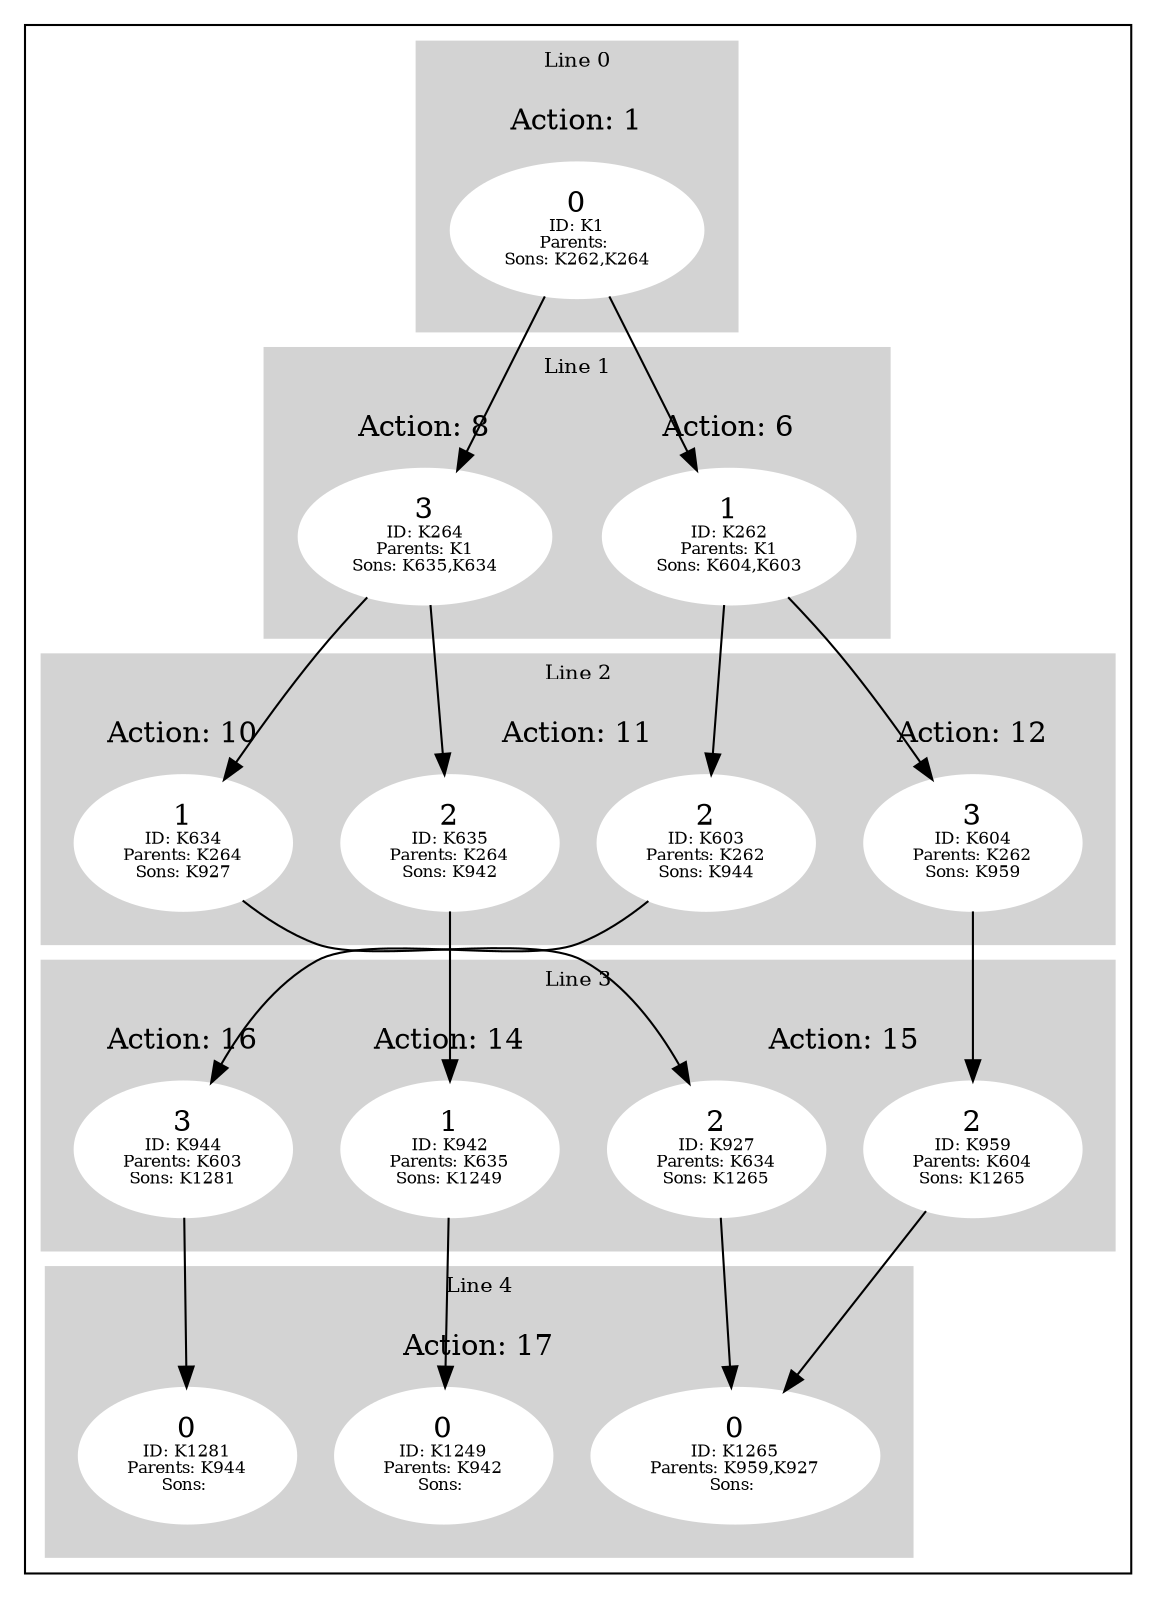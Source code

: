 digraph G {
subgraph cluster_info {
        subgraph cluster_0 {
        style=filled;
        color=lightgrey;
        node [style=filled,color=white];
        subgraph cluster_act_1 {
label = "Action: 1"step_K1 [  label=<0<BR /><FONT POINT-SIZE="8">ID: K1</FONT><BR /><FONT POINT-SIZE="8">Parents: </FONT><BR /><FONT POINT-SIZE="8">Sons: K262,K264</FONT>>]
}

        fontsize="10"
        label = "Line 0";
        }

        subgraph cluster_4 {
        style=filled;
        color=lightgrey;
        node [style=filled,color=white];
        subgraph cluster_act_17 {
label = "Action: 17"step_K1265 [  label=<0<BR /><FONT POINT-SIZE="8">ID: K1265</FONT><BR /><FONT POINT-SIZE="8">Parents: K959,K927</FONT><BR /><FONT POINT-SIZE="8">Sons: </FONT>>]
step_K1281 [  label=<0<BR /><FONT POINT-SIZE="8">ID: K1281</FONT><BR /><FONT POINT-SIZE="8">Parents: K944</FONT><BR /><FONT POINT-SIZE="8">Sons: </FONT>>]
step_K1249 [  label=<0<BR /><FONT POINT-SIZE="8">ID: K1249</FONT><BR /><FONT POINT-SIZE="8">Parents: K942</FONT><BR /><FONT POINT-SIZE="8">Sons: </FONT>>]
}
subgraph cluster_act_17 {
label = "Action: 17"step_K1265 [  label=<0<BR /><FONT POINT-SIZE="8">ID: K1265</FONT><BR /><FONT POINT-SIZE="8">Parents: K959,K927</FONT><BR /><FONT POINT-SIZE="8">Sons: </FONT>>]
step_K1281 [  label=<0<BR /><FONT POINT-SIZE="8">ID: K1281</FONT><BR /><FONT POINT-SIZE="8">Parents: K944</FONT><BR /><FONT POINT-SIZE="8">Sons: </FONT>>]
step_K1249 [  label=<0<BR /><FONT POINT-SIZE="8">ID: K1249</FONT><BR /><FONT POINT-SIZE="8">Parents: K942</FONT><BR /><FONT POINT-SIZE="8">Sons: </FONT>>]
}
subgraph cluster_act_17 {
label = "Action: 17"step_K1265 [  label=<0<BR /><FONT POINT-SIZE="8">ID: K1265</FONT><BR /><FONT POINT-SIZE="8">Parents: K959,K927</FONT><BR /><FONT POINT-SIZE="8">Sons: </FONT>>]
step_K1281 [  label=<0<BR /><FONT POINT-SIZE="8">ID: K1281</FONT><BR /><FONT POINT-SIZE="8">Parents: K944</FONT><BR /><FONT POINT-SIZE="8">Sons: </FONT>>]
step_K1249 [  label=<0<BR /><FONT POINT-SIZE="8">ID: K1249</FONT><BR /><FONT POINT-SIZE="8">Parents: K942</FONT><BR /><FONT POINT-SIZE="8">Sons: </FONT>>]
}

        fontsize="10"
        label = "Line 4";
        }

        subgraph cluster_2 {
        style=filled;
        color=lightgrey;
        node [style=filled,color=white];
        subgraph cluster_act_12 {
label = "Action: 12"step_K604 [  label=<3<BR /><FONT POINT-SIZE="8">ID: K604</FONT><BR /><FONT POINT-SIZE="8">Parents: K262</FONT><BR /><FONT POINT-SIZE="8">Sons: K959</FONT>>]
}
subgraph cluster_act_11 {
label = "Action: 11"step_K635 [  label=<2<BR /><FONT POINT-SIZE="8">ID: K635</FONT><BR /><FONT POINT-SIZE="8">Parents: K264</FONT><BR /><FONT POINT-SIZE="8">Sons: K942</FONT>>]
step_K603 [  label=<2<BR /><FONT POINT-SIZE="8">ID: K603</FONT><BR /><FONT POINT-SIZE="8">Parents: K262</FONT><BR /><FONT POINT-SIZE="8">Sons: K944</FONT>>]
}
subgraph cluster_act_10 {
label = "Action: 10"step_K634 [  label=<1<BR /><FONT POINT-SIZE="8">ID: K634</FONT><BR /><FONT POINT-SIZE="8">Parents: K264</FONT><BR /><FONT POINT-SIZE="8">Sons: K927</FONT>>]
}
subgraph cluster_act_11 {
label = "Action: 11"step_K635 [  label=<2<BR /><FONT POINT-SIZE="8">ID: K635</FONT><BR /><FONT POINT-SIZE="8">Parents: K264</FONT><BR /><FONT POINT-SIZE="8">Sons: K942</FONT>>]
step_K603 [  label=<2<BR /><FONT POINT-SIZE="8">ID: K603</FONT><BR /><FONT POINT-SIZE="8">Parents: K262</FONT><BR /><FONT POINT-SIZE="8">Sons: K944</FONT>>]
}

        fontsize="10"
        label = "Line 2";
        }

        subgraph cluster_3 {
        style=filled;
        color=lightgrey;
        node [style=filled,color=white];
        subgraph cluster_act_16 {
label = "Action: 16"step_K944 [  label=<3<BR /><FONT POINT-SIZE="8">ID: K944</FONT><BR /><FONT POINT-SIZE="8">Parents: K603</FONT><BR /><FONT POINT-SIZE="8">Sons: K1281</FONT>>]
}
subgraph cluster_act_15 {
label = "Action: 15"step_K959 [  label=<2<BR /><FONT POINT-SIZE="8">ID: K959</FONT><BR /><FONT POINT-SIZE="8">Parents: K604</FONT><BR /><FONT POINT-SIZE="8">Sons: K1265</FONT>>]
step_K927 [  label=<2<BR /><FONT POINT-SIZE="8">ID: K927</FONT><BR /><FONT POINT-SIZE="8">Parents: K634</FONT><BR /><FONT POINT-SIZE="8">Sons: K1265</FONT>>]
}
subgraph cluster_act_14 {
label = "Action: 14"step_K942 [  label=<1<BR /><FONT POINT-SIZE="8">ID: K942</FONT><BR /><FONT POINT-SIZE="8">Parents: K635</FONT><BR /><FONT POINT-SIZE="8">Sons: K1249</FONT>>]
}
subgraph cluster_act_15 {
label = "Action: 15"step_K959 [  label=<2<BR /><FONT POINT-SIZE="8">ID: K959</FONT><BR /><FONT POINT-SIZE="8">Parents: K604</FONT><BR /><FONT POINT-SIZE="8">Sons: K1265</FONT>>]
step_K927 [  label=<2<BR /><FONT POINT-SIZE="8">ID: K927</FONT><BR /><FONT POINT-SIZE="8">Parents: K634</FONT><BR /><FONT POINT-SIZE="8">Sons: K1265</FONT>>]
}

        fontsize="10"
        label = "Line 3";
        }

        subgraph cluster_1 {
        style=filled;
        color=lightgrey;
        node [style=filled,color=white];
        subgraph cluster_act_6 {
label = "Action: 6"step_K262 [  label=<1<BR /><FONT POINT-SIZE="8">ID: K262</FONT><BR /><FONT POINT-SIZE="8">Parents: K1</FONT><BR /><FONT POINT-SIZE="8">Sons: K604,K603</FONT>>]
}
subgraph cluster_act_8 {
label = "Action: 8"step_K264 [  label=<3<BR /><FONT POINT-SIZE="8">ID: K264</FONT><BR /><FONT POINT-SIZE="8">Parents: K1</FONT><BR /><FONT POINT-SIZE="8">Sons: K635,K634</FONT>>]
}

        fontsize="10"
        label = "Line 1";
        }
step_K604 -> step_K959; 
step_K1 -> step_K264; 
step_K262 -> step_K603; 
step_K635 -> step_K942; 
step_K942 -> step_K1249; 
step_K262 -> step_K604; 
step_K264 -> step_K634; 
step_K1 -> step_K262; 
step_K959 -> step_K1265; 
step_K603 -> step_K944; 
step_K927 -> step_K1265; 
step_K944 -> step_K1281; 
step_K634 -> step_K927; 
step_K264 -> step_K635; 
}}